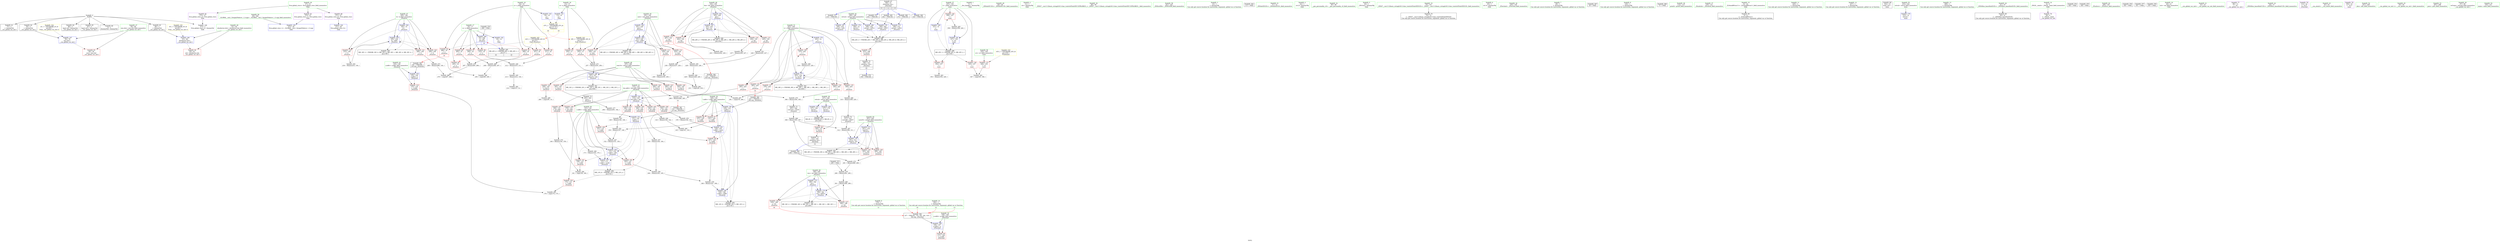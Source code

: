 digraph "SVFG" {
	label="SVFG";

	Node0x55c48a4097f0 [shape=record,color=grey,label="{NodeID: 0\nNullPtr}"];
	Node0x55c48a4097f0 -> Node0x55c48a42bc90[style=solid];
	Node0x55c48a4097f0 -> Node0x55c48a42bd90[style=solid];
	Node0x55c48a4097f0 -> Node0x55c48a42be60[style=solid];
	Node0x55c48a4097f0 -> Node0x55c48a42bf30[style=solid];
	Node0x55c48a4097f0 -> Node0x55c48a42c000[style=solid];
	Node0x55c48a4097f0 -> Node0x55c48a42c0d0[style=solid];
	Node0x55c48a4097f0 -> Node0x55c48a4314d0[style=solid];
	Node0x55c48a42efd0 [shape=record,color=grey,label="{NodeID: 277\n294 = Binary(293, 182, )\n}"];
	Node0x55c48a42adf0 [shape=record,color=red,label="{NodeID: 111\n323\<--189\n\<--retval\n_Z5solvev\n}"];
	Node0x55c48a42adf0 -> Node0x55c48a42c980[style=solid];
	Node0x55c48a428fd0 [shape=record,color=green,label="{NodeID: 28\n61\<--62\nehselector.slot\<--ehselector.slot_field_insensitive\n__cxx_global_var_init.1\n}"];
	Node0x55c48a428fd0 -> Node0x55c48a42d980[style=solid];
	Node0x55c48a428fd0 -> Node0x55c48a4316a0[style=solid];
	Node0x55c48a430e30 [shape=record,color=red,label="{NodeID: 139\n352\<--337\n\<--i\nmain\n}"];
	Node0x55c48a430e30 -> Node0x55c48a439390[style=solid];
	Node0x55c48a42b8f0 [shape=record,color=green,label="{NodeID: 56\n335\<--336\nn1\<--n1_field_insensitive\nmain\n}"];
	Node0x55c48a42b8f0 -> Node0x55c48a430c90[style=solid];
	Node0x55c48a438010 [shape=record,color=grey,label="{NodeID: 250\n228 = Binary(224, 226, )\n}"];
	Node0x55c48a438010 -> Node0x55c48a437d10[style=solid];
	Node0x55c48a432610 [shape=record,color=blue,label="{NodeID: 167\n193\<--243\nlen\<--inc\n_Z5solvev\n}"];
	Node0x55c48a432610 -> Node0x55c48a42b130[style=dashed];
	Node0x55c48a432610 -> Node0x55c48a42fb80[style=dashed];
	Node0x55c48a432610 -> Node0x55c48a42fc50[style=dashed];
	Node0x55c48a432610 -> Node0x55c48a42fd20[style=dashed];
	Node0x55c48a432610 -> Node0x55c48a432610[style=dashed];
	Node0x55c48a432610 -> Node0x55c48a448ec0[style=dashed];
	Node0x55c48a42d160 [shape=record,color=red,label="{NodeID: 84\n255\<--13\n\<--n\n_Z5solvev\n}"];
	Node0x55c48a42d160 -> Node0x55c48a439f90[style=solid];
	Node0x55c48a409900 [shape=record,color=green,label="{NodeID: 1\n7\<--1\n__dso_handle\<--dummyObj\nGlob }"];
	Node0x55c48a42f150 [shape=record,color=grey,label="{NodeID: 278\n299 = Binary(291, 295, )\n}"];
	Node0x55c48a42f150 -> Node0x55c48a438f10[style=solid];
	Node0x55c48a42aec0 [shape=record,color=red,label="{NodeID: 112\n224\<--191\n\<--now\n_Z5solvev\n}"];
	Node0x55c48a42aec0 -> Node0x55c48a438010[style=solid];
	Node0x55c48a4290a0 [shape=record,color=green,label="{NodeID: 29\n64\<--65\n_ZNSaIcEC1Ev\<--_ZNSaIcEC1Ev_field_insensitive\n}"];
	Node0x55c48a430f00 [shape=record,color=red,label="{NodeID: 140\n358\<--337\n\<--i\nmain\n}"];
	Node0x55c48a430f00 -> Node0x55c48a439690[style=solid];
	Node0x55c48a42b9c0 [shape=record,color=green,label="{NodeID: 57\n337\<--338\ni\<--i_field_insensitive\nmain\n}"];
	Node0x55c48a42b9c0 -> Node0x55c48a430d60[style=solid];
	Node0x55c48a42b9c0 -> Node0x55c48a430e30[style=solid];
	Node0x55c48a42b9c0 -> Node0x55c48a430f00[style=solid];
	Node0x55c48a42b9c0 -> Node0x55c48a4330a0[style=solid];
	Node0x55c48a42b9c0 -> Node0x55c48a433170[style=solid];
	Node0x55c48a44f1d0 [shape=record,color=yellow,style=double,label="{NodeID: 334\n2V_1 = ENCHI(MR_2V_0)\npts\{60 \}\nFun[__cxx_global_var_init.1]}"];
	Node0x55c48a44f1d0 -> Node0x55c48a4315d0[style=dashed];
	Node0x55c48a438190 [shape=record,color=grey,label="{NodeID: 251\n226 = Binary(225, 227, )\n}"];
	Node0x55c48a438190 -> Node0x55c48a438010[style=solid];
	Node0x55c48a4326e0 [shape=record,color=blue,label="{NodeID: 168\n189\<--252\nretval\<--call12\n_Z5solvev\n}"];
	Node0x55c48a4326e0 -> Node0x55c48a4489c0[style=dashed];
	Node0x55c48a42d230 [shape=record,color=red,label="{NodeID: 85\n205\<--16\n\<--x\n_Z5solvev\n}"];
	Node0x55c48a4273a0 [shape=record,color=green,label="{NodeID: 2\n11\<--1\n.str\<--dummyObj\nGlob }"];
	Node0x55c48a42f2d0 [shape=record,color=grey,label="{NodeID: 279\n168 = Binary(167, 166, )\n}"];
	Node0x55c48a42f2d0 -> Node0x55c48a431d20[style=solid];
	Node0x55c48a42af90 [shape=record,color=red,label="{NodeID: 113\n239\<--191\n\<--now\n_Z5solvev\n}"];
	Node0x55c48a42af90 -> Node0x55c48a438d90[style=solid];
	Node0x55c48a4291a0 [shape=record,color=green,label="{NodeID: 30\n68\<--69\n_ZNSt7__cxx1112basic_stringIcSt11char_traitsIcESaIcEEC1EPKcRKS3_\<--_ZNSt7__cxx1112basic_stringIcSt11char_traitsIcESaIcEEC1EPKcRKS3__field_insensitive\n}"];
	Node0x55c48a430fd0 [shape=record,color=blue,label="{NodeID: 141\n13\<--14\nn\<--\nGlob }"];
	Node0x55c48a430fd0 -> Node0x55c48a44e610[style=dashed];
	Node0x55c48a42ba90 [shape=record,color=green,label="{NodeID: 58\n341\<--342\n_ZNSirsERi\<--_ZNSirsERi_field_insensitive\n}"];
	Node0x55c48a44f2e0 [shape=record,color=yellow,style=double,label="{NodeID: 335\n4V_1 = ENCHI(MR_4V_0)\npts\{62 \}\nFun[__cxx_global_var_init.1]}"];
	Node0x55c48a44f2e0 -> Node0x55c48a4316a0[style=dashed];
	Node0x55c48a438310 [shape=record,color=grey,label="{NodeID: 252\n150 = Binary(147, 149, )\n}"];
	Node0x55c48a438310 -> Node0x55c48a437b90[style=solid];
	Node0x55c48a4327b0 [shape=record,color=blue,label="{NodeID: 169\n197\<--257\nrem14\<--sub\n_Z5solvev\n}"];
	Node0x55c48a4327b0 -> Node0x55c48a430060[style=dashed];
	Node0x55c48a4327b0 -> Node0x55c48a430130[style=dashed];
	Node0x55c48a4327b0 -> Node0x55c48a430200[style=dashed];
	Node0x55c48a4327b0 -> Node0x55c48a4302d0[style=dashed];
	Node0x55c48a4327b0 -> Node0x55c48a4303a0[style=dashed];
	Node0x55c48a4327b0 -> Node0x55c48a4498c0[style=dashed];
	Node0x55c48a42d300 [shape=record,color=red,label="{NodeID: 86\n210\<--16\n\<--x\n_Z5solvev\n}"];
	Node0x55c48a42d300 -> Node0x55c48a437a10[style=solid];
	Node0x55c48a427430 [shape=record,color=green,label="{NodeID: 3\n14\<--1\n\<--dummyObj\nCan only get source location for instruction, argument, global var or function.}"];
	Node0x55c48a45df00 [shape=record,color=black,label="{NodeID: 363\n113 = PHI()\n}"];
	Node0x55c48a42f450 [shape=record,color=grey,label="{NodeID: 280\n171 = Binary(144, 170, )\n}"];
	Node0x55c48a42f450 -> Node0x55c48a431df0[style=solid];
	Node0x55c48a42b060 [shape=record,color=red,label="{NodeID: 114\n256\<--191\n\<--now\n_Z5solvev\n}"];
	Node0x55c48a42b060 -> Node0x55c48a439f90[style=solid];
	Node0x55c48a4292a0 [shape=record,color=green,label="{NodeID: 31\n71\<--72\n_ZNSaIcED1Ev\<--_ZNSaIcED1Ev_field_insensitive\n}"];
	Node0x55c48a44bfc0 [shape=record,color=black,label="{NodeID: 308\nMR_8V_3 = PHI(MR_8V_4, MR_8V_2, )\npts\{128 \}\n}"];
	Node0x55c48a44bfc0 -> Node0x55c48a42a1c0[style=dashed];
	Node0x55c48a4310d0 [shape=record,color=blue,label="{NodeID: 142\n16\<--14\nx\<--\nGlob }"];
	Node0x55c48a4310d0 -> Node0x55c48a447ac0[style=dashed];
	Node0x55c48a42bb90 [shape=record,color=green,label="{NodeID: 59\n29\<--366\n_GLOBAL__sub_I_SergeyFedorov_1_0.cpp\<--_GLOBAL__sub_I_SergeyFedorov_1_0.cpp_field_insensitive\n}"];
	Node0x55c48a42bb90 -> Node0x55c48a4313d0[style=solid];
	Node0x55c48a438490 [shape=record,color=grey,label="{NodeID: 253\n149 = Binary(144, 148, )\n}"];
	Node0x55c48a438490 -> Node0x55c48a438310[style=solid];
	Node0x55c48a432880 [shape=record,color=blue,label="{NodeID: 170\n189\<--262\nretval\<--call17\n_Z5solvev\n}"];
	Node0x55c48a432880 -> Node0x55c48a4489c0[style=dashed];
	Node0x55c48a42d3d0 [shape=record,color=red,label="{NodeID: 87\n246\<--16\n\<--x\n_Z5solvev\n}"];
	Node0x55c48a42d3d0 -> Node0x55c48a439c90[style=solid];
	Node0x55c48a427cd0 [shape=record,color=green,label="{NodeID: 4\n22\<--1\n.str.2\<--dummyObj\nGlob }"];
	Node0x55c48a45f490 [shape=record,color=black,label="{NodeID: 364\n289 = PHI(122, )\n}"];
	Node0x55c48a45f490 -> Node0x55c48a43a110[style=solid];
	Node0x55c48a42f5d0 [shape=record,color=grey,label="{NodeID: 281\n176 = cmp(174, 175, )\n}"];
	Node0x55c48a42b130 [shape=record,color=red,label="{NodeID: 115\n225\<--193\n\<--len\n_Z5solvev\n}"];
	Node0x55c48a42b130 -> Node0x55c48a438190[style=solid];
	Node0x55c48a4293a0 [shape=record,color=green,label="{NodeID: 32\n95\<--96\n__gxx_personality_v0\<--__gxx_personality_v0_field_insensitive\n}"];
	Node0x55c48a4311d0 [shape=record,color=blue,label="{NodeID: 143\n18\<--14\ny\<--\nGlob }"];
	Node0x55c48a4311d0 -> Node0x55c48a44e610[style=dashed];
	Node0x55c48a42bc90 [shape=record,color=black,label="{NodeID: 60\n2\<--3\ndummyVal\<--dummyVal\n}"];
	Node0x55c48a438610 [shape=record,color=grey,label="{NodeID: 254\n234 = Binary(233, 144, )\n}"];
	Node0x55c48a438610 -> Node0x55c48a432470[style=solid];
	Node0x55c48a432950 [shape=record,color=blue,label="{NodeID: 171\n189\<--272\nretval\<--call23\n_Z5solvev\n}"];
	Node0x55c48a432950 -> Node0x55c48a4489c0[style=dashed];
	Node0x55c48a42d4a0 [shape=record,color=red,label="{NodeID: 88\n265\<--16\n\<--x\n_Z5solvev\n}"];
	Node0x55c48a42d4a0 -> Node0x55c48a42ecd0[style=solid];
	Node0x55c48a427d60 [shape=record,color=green,label="{NodeID: 5\n24\<--1\n_ZSt3cin\<--dummyObj\nGlob }"];
	Node0x55c48a45f680 [shape=record,color=black,label="{NodeID: 365\n262 = PHI(106, )\n}"];
	Node0x55c48a45f680 -> Node0x55c48a432880[style=solid];
	Node0x55c48a42f750 [shape=record,color=grey,label="{NodeID: 282\n214 = cmp(213, 14, )\n}"];
	Node0x55c48a42fb80 [shape=record,color=red,label="{NodeID: 116\n236\<--193\n\<--len\n_Z5solvev\n}"];
	Node0x55c48a42fb80 -> Node0x55c48a439210[style=solid];
	Node0x55c48a4294a0 [shape=record,color=green,label="{NodeID: 33\n75\<--101\n_ZNSt7__cxx1112basic_stringIcSt11char_traitsIcESaIcEED1Ev\<--_ZNSt7__cxx1112basic_stringIcSt11char_traitsIcESaIcEED1Ev_field_insensitive\n}"];
	Node0x55c48a4294a0 -> Node0x55c48a42c540[style=solid];
	Node0x55c48a4312d0 [shape=record,color=blue,label="{NodeID: 144\n371\<--28\nllvm.global_ctors_0\<--\nGlob }"];
	Node0x55c48a42bd90 [shape=record,color=black,label="{NodeID: 61\n77\<--3\n\<--dummyVal\n__cxx_global_var_init.1\n}"];
	Node0x55c48a438790 [shape=record,color=grey,label="{NodeID: 255\n155 = Binary(144, 154, )\n}"];
	Node0x55c48a438790 -> Node0x55c48a431c50[style=solid];
	Node0x55c48a432a20 [shape=record,color=blue,label="{NodeID: 172\n199\<--182\nres\<--\n_Z5solvev\n}"];
	Node0x55c48a432a20 -> Node0x55c48a430470[style=dashed];
	Node0x55c48a432a20 -> Node0x55c48a430540[style=dashed];
	Node0x55c48a432a20 -> Node0x55c48a432c90[style=dashed];
	Node0x55c48a432a20 -> Node0x55c48a449dc0[style=dashed];
	Node0x55c48a42d570 [shape=record,color=red,label="{NodeID: 89\n211\<--18\n\<--y\n_Z5solvev\n}"];
	Node0x55c48a42d570 -> Node0x55c48a437a10[style=solid];
	Node0x55c48a427df0 [shape=record,color=green,label="{NodeID: 6\n25\<--1\n.str.3\<--dummyObj\nGlob }"];
	Node0x55c48a45f780 [shape=record,color=black,label="{NodeID: 366\n272 = PHI(106, )\n}"];
	Node0x55c48a45f780 -> Node0x55c48a432950[style=solid];
	Node0x55c48a42f8d0 [shape=record,color=grey,label="{NodeID: 283\n347 = cmp(345, 346, )\n}"];
	Node0x55c48a42fc50 [shape=record,color=red,label="{NodeID: 117\n242\<--193\n\<--len\n_Z5solvev\n}"];
	Node0x55c48a42fc50 -> Node0x55c48a439510[style=solid];
	Node0x55c48a4295a0 [shape=record,color=green,label="{NodeID: 34\n104\<--105\n_Z5writed\<--_Z5writed_field_insensitive\n}"];
	Node0x55c48a4313d0 [shape=record,color=blue,label="{NodeID: 145\n372\<--29\nllvm.global_ctors_1\<--_GLOBAL__sub_I_SergeyFedorov_1_0.cpp\nGlob }"];
	Node0x55c48a42be60 [shape=record,color=black,label="{NodeID: 62\n78\<--3\n\<--dummyVal\n__cxx_global_var_init.1\n}"];
	Node0x55c48a42be60 -> Node0x55c48a4315d0[style=solid];
	Node0x55c48a438910 [shape=record,color=grey,label="{NodeID: 256\n166 = Binary(163, 165, )\n}"];
	Node0x55c48a438910 -> Node0x55c48a42f2d0[style=solid];
	Node0x55c48a432af0 [shape=record,color=blue,label="{NodeID: 173\n201\<--179\nnow25\<--\n_Z5solvev\n}"];
	Node0x55c48a432af0 -> Node0x55c48a430610[style=dashed];
	Node0x55c48a432af0 -> Node0x55c48a4306e0[style=dashed];
	Node0x55c48a432af0 -> Node0x55c48a432d60[style=dashed];
	Node0x55c48a432af0 -> Node0x55c48a44a2c0[style=dashed];
	Node0x55c48a42d640 [shape=record,color=red,label="{NodeID: 90\n247\<--18\n\<--y\n_Z5solvev\n}"];
	Node0x55c48a42d640 -> Node0x55c48a439c90[style=solid];
	Node0x55c48a427e80 [shape=record,color=green,label="{NodeID: 7\n28\<--1\n\<--dummyObj\nCan only get source location for instruction, argument, global var or function.}"];
	Node0x55c48a45f8c0 [shape=record,color=black,label="{NodeID: 367\n39 = PHI()\n}"];
	Node0x55c48a42fa50 [shape=record,color=grey,label="{NodeID: 284\n231 = cmp(229, 230, )\n}"];
	Node0x55c48a42fd20 [shape=record,color=red,label="{NodeID: 118\n287\<--193\n\<--len\n_Z5solvev\n|{<s0>14}}"];
	Node0x55c48a42fd20:s0 -> Node0x55c48a460a40[style=solid,color=red];
	Node0x55c48a4296a0 [shape=record,color=green,label="{NodeID: 35\n108\<--109\np.addr\<--p.addr_field_insensitive\n_Z5writed\n}"];
	Node0x55c48a4296a0 -> Node0x55c48a42da50[style=solid];
	Node0x55c48a4296a0 -> Node0x55c48a431770[style=solid];
	Node0x55c48a4314d0 [shape=record,color=blue, style = dotted,label="{NodeID: 146\n373\<--3\nllvm.global_ctors_2\<--dummyVal\nGlob }"];
	Node0x55c48a42bf30 [shape=record,color=black,label="{NodeID: 63\n80\<--3\n\<--dummyVal\n__cxx_global_var_init.1\n}"];
	Node0x55c48a42bf30 -> Node0x55c48a4316a0[style=solid];
	Node0x55c48a438a90 [shape=record,color=grey,label="{NodeID: 257\n165 = Binary(144, 164, )\n}"];
	Node0x55c48a438a90 -> Node0x55c48a438910[style=solid];
	Node0x55c48a432bc0 [shape=record,color=blue,label="{NodeID: 174\n203\<--14\ni\<--\n_Z5solvev\n}"];
	Node0x55c48a432bc0 -> Node0x55c48a4307b0[style=dashed];
	Node0x55c48a432bc0 -> Node0x55c48a430880[style=dashed];
	Node0x55c48a432bc0 -> Node0x55c48a430950[style=dashed];
	Node0x55c48a432bc0 -> Node0x55c48a430a20[style=dashed];
	Node0x55c48a432bc0 -> Node0x55c48a430af0[style=dashed];
	Node0x55c48a432bc0 -> Node0x55c48a430bc0[style=dashed];
	Node0x55c48a432bc0 -> Node0x55c48a432e30[style=dashed];
	Node0x55c48a432bc0 -> Node0x55c48a44afd0[style=dashed];
	Node0x55c48a42d710 [shape=record,color=red,label="{NodeID: 91\n266\<--18\n\<--y\n_Z5solvev\n}"];
	Node0x55c48a42d710 -> Node0x55c48a42ecd0[style=solid];
	Node0x55c48a427f10 [shape=record,color=green,label="{NodeID: 8\n144\<--1\n\<--dummyObj\nCan only get source location for instruction, argument, global var or function.}"];
	Node0x55c48a45f990 [shape=record,color=black,label="{NodeID: 368\n73 = PHI()\n}"];
	Node0x55c48a43c4a0 [shape=record,color=grey,label="{NodeID: 285\n145 = cmp(141, 143, )\n}"];
	Node0x55c48a42fdf0 [shape=record,color=red,label="{NodeID: 119\n233\<--195\n\<--h\n_Z5solvev\n}"];
	Node0x55c48a42fdf0 -> Node0x55c48a438610[style=solid];
	Node0x55c48a429770 [shape=record,color=green,label="{NodeID: 36\n114\<--115\nprintf\<--printf_field_insensitive\n}"];
	Node0x55c48a4315d0 [shape=record,color=blue,label="{NodeID: 147\n59\<--78\nexn.slot\<--\n__cxx_global_var_init.1\n}"];
	Node0x55c48a4315d0 -> Node0x55c48a42d8b0[style=dashed];
	Node0x55c48a42c000 [shape=record,color=black,label="{NodeID: 64\n86\<--3\nlpad.val\<--dummyVal\n__cxx_global_var_init.1\n}"];
	Node0x55c48a438c10 [shape=record,color=grey,label="{NodeID: 258\n316 = Binary(315, 220, )\n}"];
	Node0x55c48a438c10 -> Node0x55c48a432e30[style=solid];
	Node0x55c48a432c90 [shape=record,color=blue,label="{NodeID: 175\n199\<--301\nres\<--add33\n_Z5solvev\n}"];
	Node0x55c48a432c90 -> Node0x55c48a430470[style=dashed];
	Node0x55c48a432c90 -> Node0x55c48a430540[style=dashed];
	Node0x55c48a432c90 -> Node0x55c48a432c90[style=dashed];
	Node0x55c48a432c90 -> Node0x55c48a449dc0[style=dashed];
	Node0x55c48a42d7e0 [shape=record,color=red,label="{NodeID: 92\n288\<--18\n\<--y\n_Z5solvev\n|{<s0>14}}"];
	Node0x55c48a42d7e0:s0 -> Node0x55c48a460b80[style=solid,color=red];
	Node0x55c48a427fa0 [shape=record,color=green,label="{NodeID: 9\n179\<--1\n\<--dummyObj\nCan only get source location for instruction, argument, global var or function.|{<s0>11}}"];
	Node0x55c48a427fa0:s0 -> Node0x55c48a433a90[style=solid,color=red];
	Node0x55c48a45fa60 [shape=record,color=black,label="{NodeID: 369\n320 = PHI(106, )\n}"];
	Node0x55c48a43c620 [shape=record,color=grey,label="{NodeID: 286\n250 = cmp(248, 249, )\n}"];
	Node0x55c48a42fec0 [shape=record,color=red,label="{NodeID: 120\n249\<--195\n\<--h\n_Z5solvev\n}"];
	Node0x55c48a42fec0 -> Node0x55c48a43c620[style=solid];
	Node0x55c48a429870 [shape=record,color=green,label="{NodeID: 37\n120\<--121\n_Z4calciiii\<--_Z4calciiii_field_insensitive\n}"];
	Node0x55c48a4316a0 [shape=record,color=blue,label="{NodeID: 148\n61\<--80\nehselector.slot\<--\n__cxx_global_var_init.1\n}"];
	Node0x55c48a4316a0 -> Node0x55c48a42d980[style=dashed];
	Node0x55c48a42c0d0 [shape=record,color=black,label="{NodeID: 65\n87\<--3\nlpad.val1\<--dummyVal\n__cxx_global_var_init.1\n}"];
	Node0x55c48a438d90 [shape=record,color=grey,label="{NodeID: 259\n240 = Binary(239, 238, )\n}"];
	Node0x55c48a438d90 -> Node0x55c48a432540[style=solid];
	Node0x55c48a432d60 [shape=record,color=blue,label="{NodeID: 176\n201\<--312\nnow25\<--div\n_Z5solvev\n}"];
	Node0x55c48a432d60 -> Node0x55c48a430610[style=dashed];
	Node0x55c48a432d60 -> Node0x55c48a4306e0[style=dashed];
	Node0x55c48a432d60 -> Node0x55c48a432d60[style=dashed];
	Node0x55c48a432d60 -> Node0x55c48a44a2c0[style=dashed];
	Node0x55c48a42d8b0 [shape=record,color=red,label="{NodeID: 93\n84\<--59\nexn\<--exn.slot\n__cxx_global_var_init.1\n}"];
	Node0x55c48a428030 [shape=record,color=green,label="{NodeID: 10\n182\<--1\n\<--dummyObj\nCan only get source location for instruction, argument, global var or function.|{<s0>10|<s1>12|<s2>13}}"];
	Node0x55c48a428030:s0 -> Node0x55c48a433a90[style=solid,color=red];
	Node0x55c48a428030:s1 -> Node0x55c48a433a90[style=solid,color=red];
	Node0x55c48a428030:s2 -> Node0x55c48a433a90[style=solid,color=red];
	Node0x55c48a45fb70 [shape=record,color=black,label="{NodeID: 370\n206 = PHI()\n}"];
	Node0x55c48a45fb70 -> Node0x55c48a432060[style=solid];
	Node0x55c48a43c7a0 [shape=record,color=grey,label="{NodeID: 287\n281 = cmp(279, 280, )\n}"];
	Node0x55c48a42ff90 [shape=record,color=red,label="{NodeID: 121\n268\<--195\n\<--h\n_Z5solvev\n}"];
	Node0x55c48a42ff90 -> Node0x55c48a43a290[style=solid];
	Node0x55c48a429970 [shape=record,color=green,label="{NodeID: 38\n127\<--128\nretval\<--retval_field_insensitive\n_Z4calciiii\n}"];
	Node0x55c48a429970 -> Node0x55c48a42a1c0[style=solid];
	Node0x55c48a429970 -> Node0x55c48a431ec0[style=solid];
	Node0x55c48a429970 -> Node0x55c48a431f90[style=solid];
	Node0x55c48a431770 [shape=record,color=blue,label="{NodeID: 149\n108\<--107\np.addr\<--p\n_Z5writed\n}"];
	Node0x55c48a431770 -> Node0x55c48a42da50[style=dashed];
	Node0x55c48a42c1a0 [shape=record,color=black,label="{NodeID: 66\n9\<--8\n\<--_ZL4taskB5cxx11\nCan only get source location for instruction, argument, global var or function.}"];
	Node0x55c48a438f10 [shape=record,color=grey,label="{NodeID: 260\n301 = Binary(300, 299, )\n}"];
	Node0x55c48a438f10 -> Node0x55c48a432c90[style=solid];
	Node0x55c48a432e30 [shape=record,color=blue,label="{NodeID: 177\n203\<--316\ni\<--inc39\n_Z5solvev\n}"];
	Node0x55c48a432e30 -> Node0x55c48a4307b0[style=dashed];
	Node0x55c48a432e30 -> Node0x55c48a430880[style=dashed];
	Node0x55c48a432e30 -> Node0x55c48a430950[style=dashed];
	Node0x55c48a432e30 -> Node0x55c48a430a20[style=dashed];
	Node0x55c48a432e30 -> Node0x55c48a430af0[style=dashed];
	Node0x55c48a432e30 -> Node0x55c48a430bc0[style=dashed];
	Node0x55c48a432e30 -> Node0x55c48a432e30[style=dashed];
	Node0x55c48a432e30 -> Node0x55c48a44afd0[style=dashed];
	Node0x55c48a42d980 [shape=record,color=red,label="{NodeID: 94\n85\<--61\nsel\<--ehselector.slot\n__cxx_global_var_init.1\n}"];
	Node0x55c48a4280c0 [shape=record,color=green,label="{NodeID: 11\n220\<--1\n\<--dummyObj\nCan only get source location for instruction, argument, global var or function.}"];
	Node0x55c48a45fc70 [shape=record,color=black,label="{NodeID: 371\n216 = PHI(106, )\n}"];
	Node0x55c48a45fc70 -> Node0x55c48a432130[style=solid];
	Node0x55c48a43c920 [shape=record,color=grey,label="{NodeID: 288\n270 = cmp(267, 269, )\n}"];
	Node0x55c48a430060 [shape=record,color=red,label="{NodeID: 122\n259\<--197\n\<--rem14\n_Z5solvev\n}"];
	Node0x55c48a430060 -> Node0x55c48a43caa0[style=solid];
	Node0x55c48a429a40 [shape=record,color=green,label="{NodeID: 39\n129\<--130\nl.addr\<--l.addr_field_insensitive\n_Z4calciiii\n}"];
	Node0x55c48a429a40 -> Node0x55c48a42a290[style=solid];
	Node0x55c48a429a40 -> Node0x55c48a42a360[style=solid];
	Node0x55c48a429a40 -> Node0x55c48a42a430[style=solid];
	Node0x55c48a429a40 -> Node0x55c48a431840[style=solid];
	Node0x55c48a429a40 -> Node0x55c48a431c50[style=solid];
	Node0x55c48a429a40 -> Node0x55c48a431d20[style=solid];
	Node0x55c48a431840 [shape=record,color=blue,label="{NodeID: 150\n129\<--123\nl.addr\<--l\n_Z4calciiii\n}"];
	Node0x55c48a431840 -> Node0x55c48a42a290[style=dashed];
	Node0x55c48a431840 -> Node0x55c48a42a360[style=dashed];
	Node0x55c48a431840 -> Node0x55c48a42a430[style=dashed];
	Node0x55c48a431840 -> Node0x55c48a431c50[style=dashed];
	Node0x55c48a431840 -> Node0x55c48a431d20[style=dashed];
	Node0x55c48a431840 -> Node0x55c48a4470c0[style=dashed];
	Node0x55c48a42c2a0 [shape=record,color=black,label="{NodeID: 67\n106\<--14\n_Z5writed_ret\<--\n_Z5writed\n|{<s0>10|<s1>11|<s2>12|<s3>13|<s4>16}}"];
	Node0x55c48a42c2a0:s0 -> Node0x55c48a45fc70[style=solid,color=blue];
	Node0x55c48a42c2a0:s1 -> Node0x55c48a45ff40[style=solid,color=blue];
	Node0x55c48a42c2a0:s2 -> Node0x55c48a45f680[style=solid,color=blue];
	Node0x55c48a42c2a0:s3 -> Node0x55c48a45f780[style=solid,color=blue];
	Node0x55c48a42c2a0:s4 -> Node0x55c48a45fa60[style=solid,color=blue];
	Node0x55c48a439090 [shape=record,color=grey,label="{NodeID: 261\n238 = Binary(237, 220, )\n}"];
	Node0x55c48a439090 -> Node0x55c48a438d90[style=solid];
	Node0x55c48a432f00 [shape=record,color=blue,label="{NodeID: 178\n189\<--14\nretval\<--\n_Z5solvev\n}"];
	Node0x55c48a432f00 -> Node0x55c48a4489c0[style=dashed];
	Node0x55c48a42da50 [shape=record,color=red,label="{NodeID: 95\n111\<--108\n\<--p.addr\n_Z5writed\n}"];
	Node0x55c48a428150 [shape=record,color=green,label="{NodeID: 12\n227\<--1\n\<--dummyObj\nCan only get source location for instruction, argument, global var or function.}"];
	Node0x55c48a45ff40 [shape=record,color=black,label="{NodeID: 372\n252 = PHI(106, )\n}"];
	Node0x55c48a45ff40 -> Node0x55c48a4326e0[style=solid];
	Node0x55c48a43caa0 [shape=record,color=grey,label="{NodeID: 289\n260 = cmp(259, 14, )\n}"];
	Node0x55c48a430130 [shape=record,color=red,label="{NodeID: 123\n280\<--197\n\<--rem14\n_Z5solvev\n}"];
	Node0x55c48a430130 -> Node0x55c48a43c7a0[style=solid];
	Node0x55c48a429b10 [shape=record,color=green,label="{NodeID: 40\n131\<--132\nr.addr\<--r.addr_field_insensitive\n_Z4calciiii\n}"];
	Node0x55c48a429b10 -> Node0x55c48a42a500[style=solid];
	Node0x55c48a429b10 -> Node0x55c48a42a5d0[style=solid];
	Node0x55c48a429b10 -> Node0x55c48a42a6a0[style=solid];
	Node0x55c48a429b10 -> Node0x55c48a42a770[style=solid];
	Node0x55c48a429b10 -> Node0x55c48a431910[style=solid];
	Node0x55c48a429b10 -> Node0x55c48a431b80[style=solid];
	Node0x55c48a429b10 -> Node0x55c48a431df0[style=solid];
	Node0x55c48a431910 [shape=record,color=blue,label="{NodeID: 151\n131\<--124\nr.addr\<--r\n_Z4calciiii\n}"];
	Node0x55c48a431910 -> Node0x55c48a42a500[style=dashed];
	Node0x55c48a431910 -> Node0x55c48a42a5d0[style=dashed];
	Node0x55c48a431910 -> Node0x55c48a42a6a0[style=dashed];
	Node0x55c48a431910 -> Node0x55c48a431b80[style=dashed];
	Node0x55c48a431910 -> Node0x55c48a431df0[style=dashed];
	Node0x55c48a431910 -> Node0x55c48a4475c0[style=dashed];
	Node0x55c48a42c370 [shape=record,color=black,label="{NodeID: 68\n332\<--14\nmain_ret\<--\nmain\n}"];
	Node0x55c48a439210 [shape=record,color=grey,label="{NodeID: 262\n237 = Binary(236, 227, )\n}"];
	Node0x55c48a439210 -> Node0x55c48a439090[style=solid];
	Node0x55c48a432fd0 [shape=record,color=blue,label="{NodeID: 179\n333\<--14\nretval\<--\nmain\n}"];
	Node0x55c48a42a1c0 [shape=record,color=red,label="{NodeID: 96\n184\<--127\n\<--retval\n_Z4calciiii\n}"];
	Node0x55c48a42a1c0 -> Node0x55c48a42c640[style=solid];
	Node0x55c48a4281e0 [shape=record,color=green,label="{NodeID: 13\n296\<--1\n\<--dummyObj\nCan only get source location for instruction, argument, global var or function.}"];
	Node0x55c48a460080 [shape=record,color=black,label="{NodeID: 373\n295 = PHI()\n}"];
	Node0x55c48a460080 -> Node0x55c48a42f150[style=solid];
	Node0x55c48a43cc20 [shape=record,color=grey,label="{NodeID: 290\n161 = cmp(158, 160, )\n}"];
	Node0x55c48a430200 [shape=record,color=red,label="{NodeID: 124\n284\<--197\n\<--rem14\n_Z5solvev\n}"];
	Node0x55c48a430200 -> Node0x55c48a42ee50[style=solid];
	Node0x55c48a429be0 [shape=record,color=green,label="{NodeID: 41\n133\<--134\nlen.addr\<--len.addr_field_insensitive\n_Z4calciiii\n}"];
	Node0x55c48a429be0 -> Node0x55c48a42a840[style=solid];
	Node0x55c48a429be0 -> Node0x55c48a42a910[style=solid];
	Node0x55c48a429be0 -> Node0x55c48a42a9e0[style=solid];
	Node0x55c48a429be0 -> Node0x55c48a42aab0[style=solid];
	Node0x55c48a429be0 -> Node0x55c48a42ab80[style=solid];
	Node0x55c48a429be0 -> Node0x55c48a42ac50[style=solid];
	Node0x55c48a429be0 -> Node0x55c48a4319e0[style=solid];
	Node0x55c48a4319e0 [shape=record,color=blue,label="{NodeID: 152\n133\<--125\nlen.addr\<--len\n_Z4calciiii\n}"];
	Node0x55c48a4319e0 -> Node0x55c48a42a840[style=dashed];
	Node0x55c48a4319e0 -> Node0x55c48a42a910[style=dashed];
	Node0x55c48a4319e0 -> Node0x55c48a42a9e0[style=dashed];
	Node0x55c48a4319e0 -> Node0x55c48a42aab0[style=dashed];
	Node0x55c48a4319e0 -> Node0x55c48a42ab80[style=dashed];
	Node0x55c48a4319e0 -> Node0x55c48a42ac50[style=dashed];
	Node0x55c48a42c440 [shape=record,color=black,label="{NodeID: 69\n40\<--41\n\<--_ZNSt8ios_base4InitD1Ev\nCan only get source location for instruction, argument, global var or function.}"];
	Node0x55c48a439390 [shape=record,color=grey,label="{NodeID: 263\n353 = Binary(352, 220, )\n}"];
	Node0x55c48a4330a0 [shape=record,color=blue,label="{NodeID: 180\n337\<--14\ni\<--\nmain\n}"];
	Node0x55c48a4330a0 -> Node0x55c48a447fc0[style=dashed];
	Node0x55c48a42a290 [shape=record,color=red,label="{NodeID: 97\n141\<--129\n\<--l.addr\n_Z4calciiii\n}"];
	Node0x55c48a42a290 -> Node0x55c48a43c4a0[style=solid];
	Node0x55c48a428270 [shape=record,color=green,label="{NodeID: 14\n4\<--6\n_ZStL8__ioinit\<--_ZStL8__ioinit_field_insensitive\nGlob }"];
	Node0x55c48a428270 -> Node0x55c48a42ca50[style=solid];
	Node0x55c48a460150 [shape=record,color=black,label="{NodeID: 374\n340 = PHI()\n}"];
	Node0x55c48a4302d0 [shape=record,color=red,label="{NodeID: 125\n292\<--197\n\<--rem14\n_Z5solvev\n}"];
	Node0x55c48a4302d0 -> Node0x55c48a42c710[style=solid];
	Node0x55c48a429cb0 [shape=record,color=green,label="{NodeID: 42\n135\<--136\ny.addr\<--y.addr_field_insensitive\n_Z4calciiii\n}"];
	Node0x55c48a429cb0 -> Node0x55c48a42ad20[style=solid];
	Node0x55c48a429cb0 -> Node0x55c48a431ab0[style=solid];
	Node0x55c48a44e450 [shape=record,color=yellow,style=double,label="{NodeID: 319\n43V_1 = ENCHI(MR_43V_0)\npts\{336 \}\nFun[main]}"];
	Node0x55c48a44e450 -> Node0x55c48a430c90[style=dashed];
	Node0x55c48a431ab0 [shape=record,color=blue,label="{NodeID: 153\n135\<--126\ny.addr\<--y\n_Z4calciiii\n}"];
	Node0x55c48a431ab0 -> Node0x55c48a42ad20[style=dashed];
	Node0x55c48a42c540 [shape=record,color=black,label="{NodeID: 70\n74\<--75\n\<--_ZNSt7__cxx1112basic_stringIcSt11char_traitsIcESaIcEED1Ev\nCan only get source location for instruction, argument, global var or function.}"];
	Node0x55c48a439510 [shape=record,color=grey,label="{NodeID: 264\n243 = Binary(242, 220, )\n}"];
	Node0x55c48a439510 -> Node0x55c48a432610[style=solid];
	Node0x55c48a433170 [shape=record,color=blue,label="{NodeID: 181\n337\<--359\ni\<--inc\nmain\n}"];
	Node0x55c48a433170 -> Node0x55c48a447fc0[style=dashed];
	Node0x55c48a42a360 [shape=record,color=red,label="{NodeID: 98\n147\<--129\n\<--l.addr\n_Z4calciiii\n}"];
	Node0x55c48a42a360 -> Node0x55c48a438310[style=solid];
	Node0x55c48a428330 [shape=record,color=green,label="{NodeID: 15\n8\<--10\n_ZL4taskB5cxx11\<--_ZL4taskB5cxx11_field_insensitive\nGlob }"];
	Node0x55c48a428330 -> Node0x55c48a42c1a0[style=solid];
	Node0x55c48a460220 [shape=record,color=black,label="{NodeID: 375\n349 = PHI()\n}"];
	Node0x55c48a4303a0 [shape=record,color=red,label="{NodeID: 126\n304\<--197\n\<--rem14\n_Z5solvev\n}"];
	Node0x55c48a4303a0 -> Node0x55c48a439e10[style=solid];
	Node0x55c48a429d80 [shape=record,color=green,label="{NodeID: 43\n186\<--187\n_Z5solvev\<--_Z5solvev_field_insensitive\n}"];
	Node0x55c48a431b80 [shape=record,color=blue,label="{NodeID: 154\n131\<--152\nr.addr\<--add\n_Z4calciiii\n}"];
	Node0x55c48a431b80 -> Node0x55c48a42a5d0[style=dashed];
	Node0x55c48a431b80 -> Node0x55c48a42a6a0[style=dashed];
	Node0x55c48a431b80 -> Node0x55c48a431df0[style=dashed];
	Node0x55c48a431b80 -> Node0x55c48a4475c0[style=dashed];
	Node0x55c48a42c640 [shape=record,color=black,label="{NodeID: 71\n122\<--184\n_Z4calciiii_ret\<--\n_Z4calciiii\n|{<s0>14}}"];
	Node0x55c48a42c640:s0 -> Node0x55c48a45f490[style=solid,color=blue];
	Node0x55c48a439690 [shape=record,color=grey,label="{NodeID: 265\n359 = Binary(358, 220, )\n}"];
	Node0x55c48a439690 -> Node0x55c48a433170[style=solid];
	Node0x55c48a42a430 [shape=record,color=red,label="{NodeID: 99\n167\<--129\n\<--l.addr\n_Z4calciiii\n}"];
	Node0x55c48a42a430 -> Node0x55c48a42f2d0[style=solid];
	Node0x55c48a428430 [shape=record,color=green,label="{NodeID: 16\n13\<--15\nn\<--n_field_insensitive\nGlob }"];
	Node0x55c48a428430 -> Node0x55c48a42d090[style=solid];
	Node0x55c48a428430 -> Node0x55c48a42d160[style=solid];
	Node0x55c48a428430 -> Node0x55c48a430fd0[style=solid];
	Node0x55c48a4602f0 [shape=record,color=black,label="{NodeID: 376\n350 = PHI()\n}"];
	Node0x55c48a4470c0 [shape=record,color=black,label="{NodeID: 293\nMR_10V_6 = PHI(MR_10V_5, MR_10V_4, )\npts\{130 \}\n}"];
	Node0x55c48a430470 [shape=record,color=red,label="{NodeID: 127\n300\<--199\n\<--res\n_Z5solvev\n}"];
	Node0x55c48a430470 -> Node0x55c48a438f10[style=solid];
	Node0x55c48a429e80 [shape=record,color=green,label="{NodeID: 44\n189\<--190\nretval\<--retval_field_insensitive\n_Z5solvev\n}"];
	Node0x55c48a429e80 -> Node0x55c48a42adf0[style=solid];
	Node0x55c48a429e80 -> Node0x55c48a432130[style=solid];
	Node0x55c48a429e80 -> Node0x55c48a4326e0[style=solid];
	Node0x55c48a429e80 -> Node0x55c48a432880[style=solid];
	Node0x55c48a429e80 -> Node0x55c48a432950[style=solid];
	Node0x55c48a429e80 -> Node0x55c48a432f00[style=solid];
	Node0x55c48a44e610 [shape=record,color=yellow,style=double,label="{NodeID: 321\n47V_1 = ENCHI(MR_47V_0)\npts\{15 19 \}\nFun[main]|{<s0>22|<s1>22}}"];
	Node0x55c48a44e610:s0 -> Node0x55c48a44e800[style=dashed,color=red];
	Node0x55c48a44e610:s1 -> Node0x55c48a44e9f0[style=dashed,color=red];
	Node0x55c48a431c50 [shape=record,color=blue,label="{NodeID: 155\n129\<--155\nl.addr\<--mul2\n_Z4calciiii\n}"];
	Node0x55c48a431c50 -> Node0x55c48a42a430[style=dashed];
	Node0x55c48a431c50 -> Node0x55c48a431d20[style=dashed];
	Node0x55c48a431c50 -> Node0x55c48a4470c0[style=dashed];
	Node0x55c48a42c710 [shape=record,color=black,label="{NodeID: 72\n293\<--292\nconv\<--\n_Z5solvev\n}"];
	Node0x55c48a42c710 -> Node0x55c48a42efd0[style=solid];
	Node0x55c48a439810 [shape=record,color=grey,label="{NodeID: 266\n310 = Binary(309, 220, )\n}"];
	Node0x55c48a439810 -> Node0x55c48a42c8b0[style=solid];
	Node0x55c48a42a500 [shape=record,color=red,label="{NodeID: 100\n151\<--131\n\<--r.addr\n_Z4calciiii\n}"];
	Node0x55c48a42a500 -> Node0x55c48a437b90[style=solid];
	Node0x55c48a428530 [shape=record,color=green,label="{NodeID: 17\n16\<--17\nx\<--x_field_insensitive\nGlob }"];
	Node0x55c48a428530 -> Node0x55c48a42d230[style=solid];
	Node0x55c48a428530 -> Node0x55c48a42d300[style=solid];
	Node0x55c48a428530 -> Node0x55c48a42d3d0[style=solid];
	Node0x55c48a428530 -> Node0x55c48a42d4a0[style=solid];
	Node0x55c48a428530 -> Node0x55c48a4310d0[style=solid];
	Node0x55c48a428530 -> Node0x55c48a432060[style=solid];
	Node0x55c48a4603f0 [shape=record,color=black,label="{NodeID: 377\n351 = PHI()\n}"];
	Node0x55c48a4475c0 [shape=record,color=black,label="{NodeID: 294\nMR_12V_6 = PHI(MR_12V_5, MR_12V_4, )\npts\{132 \}\n}"];
	Node0x55c48a4475c0 -> Node0x55c48a42a770[style=dashed];
	Node0x55c48a430540 [shape=record,color=red,label="{NodeID: 128\n319\<--199\n\<--res\n_Z5solvev\n|{<s0>16}}"];
	Node0x55c48a430540:s0 -> Node0x55c48a433a90[style=solid,color=red];
	Node0x55c48a429f50 [shape=record,color=green,label="{NodeID: 45\n191\<--192\nnow\<--now_field_insensitive\n_Z5solvev\n}"];
	Node0x55c48a429f50 -> Node0x55c48a42aec0[style=solid];
	Node0x55c48a429f50 -> Node0x55c48a42af90[style=solid];
	Node0x55c48a429f50 -> Node0x55c48a42b060[style=solid];
	Node0x55c48a429f50 -> Node0x55c48a432200[style=solid];
	Node0x55c48a429f50 -> Node0x55c48a432540[style=solid];
	Node0x55c48a431d20 [shape=record,color=blue,label="{NodeID: 156\n129\<--168\nl.addr\<--add8\n_Z4calciiii\n}"];
	Node0x55c48a431d20 -> Node0x55c48a4470c0[style=dashed];
	Node0x55c48a42c7e0 [shape=record,color=black,label="{NodeID: 73\n307\<--306\nconv35\<--sub34\n_Z5solvev\n}"];
	Node0x55c48a42c7e0 -> Node0x55c48a439b10[style=solid];
	Node0x55c48a439990 [shape=record,color=grey,label="{NodeID: 267\n312 = Binary(308, 311, )\n}"];
	Node0x55c48a439990 -> Node0x55c48a432d60[style=solid];
	Node0x55c48a42a5d0 [shape=record,color=red,label="{NodeID: 101\n158\<--131\n\<--r.addr\n_Z4calciiii\n}"];
	Node0x55c48a42a5d0 -> Node0x55c48a43cc20[style=solid];
	Node0x55c48a428630 [shape=record,color=green,label="{NodeID: 18\n18\<--19\ny\<--y_field_insensitive\nGlob }"];
	Node0x55c48a428630 -> Node0x55c48a42d570[style=solid];
	Node0x55c48a428630 -> Node0x55c48a42d640[style=solid];
	Node0x55c48a428630 -> Node0x55c48a42d710[style=solid];
	Node0x55c48a428630 -> Node0x55c48a42d7e0[style=solid];
	Node0x55c48a428630 -> Node0x55c48a4311d0[style=solid];
	Node0x55c48a4604c0 [shape=record,color=black,label="{NodeID: 378\n355 = PHI()\n}"];
	Node0x55c48a447ac0 [shape=record,color=black,label="{NodeID: 295\nMR_20V_2 = PHI(MR_20V_3, MR_20V_1, )\npts\{17 \}\n|{<s0>22|<s1>22}}"];
	Node0x55c48a447ac0:s0 -> Node0x55c48a42d230[style=dashed,color=red];
	Node0x55c48a447ac0:s1 -> Node0x55c48a432060[style=dashed,color=red];
	Node0x55c48a430610 [shape=record,color=red,label="{NodeID: 129\n290\<--201\n\<--now25\n_Z5solvev\n}"];
	Node0x55c48a430610 -> Node0x55c48a43a110[style=solid];
	Node0x55c48a42a020 [shape=record,color=green,label="{NodeID: 46\n193\<--194\nlen\<--len_field_insensitive\n_Z5solvev\n}"];
	Node0x55c48a42a020 -> Node0x55c48a42b130[style=solid];
	Node0x55c48a42a020 -> Node0x55c48a42fb80[style=solid];
	Node0x55c48a42a020 -> Node0x55c48a42fc50[style=solid];
	Node0x55c48a42a020 -> Node0x55c48a42fd20[style=solid];
	Node0x55c48a42a020 -> Node0x55c48a4322d0[style=solid];
	Node0x55c48a42a020 -> Node0x55c48a432610[style=solid];
	Node0x55c48a44e800 [shape=record,color=yellow,style=double,label="{NodeID: 323\n18V_1 = ENCHI(MR_18V_0)\npts\{15 \}\nFun[_Z5solvev]}"];
	Node0x55c48a44e800 -> Node0x55c48a42d090[style=dashed];
	Node0x55c48a44e800 -> Node0x55c48a42d160[style=dashed];
	Node0x55c48a431df0 [shape=record,color=blue,label="{NodeID: 157\n131\<--171\nr.addr\<--mul9\n_Z4calciiii\n}"];
	Node0x55c48a431df0 -> Node0x55c48a4475c0[style=dashed];
	Node0x55c48a42c8b0 [shape=record,color=black,label="{NodeID: 74\n311\<--310\nconv38\<--add37\n_Z5solvev\n}"];
	Node0x55c48a42c8b0 -> Node0x55c48a439990[style=solid];
	Node0x55c48a439b10 [shape=record,color=grey,label="{NodeID: 268\n308 = Binary(303, 307, )\n}"];
	Node0x55c48a439b10 -> Node0x55c48a439990[style=solid];
	Node0x55c48a42a6a0 [shape=record,color=red,label="{NodeID: 102\n163\<--131\n\<--r.addr\n_Z4calciiii\n}"];
	Node0x55c48a42a6a0 -> Node0x55c48a438910[style=solid];
	Node0x55c48a428730 [shape=record,color=green,label="{NodeID: 19\n20\<--21\ncnt\<--cnt_field_insensitive\nGlob }"];
	Node0x55c48a460590 [shape=record,color=black,label="{NodeID: 379\n356 = PHI(188, )\n}"];
	Node0x55c48a447fc0 [shape=record,color=black,label="{NodeID: 296\nMR_45V_3 = PHI(MR_45V_4, MR_45V_2, )\npts\{338 \}\n}"];
	Node0x55c48a447fc0 -> Node0x55c48a430d60[style=dashed];
	Node0x55c48a447fc0 -> Node0x55c48a430e30[style=dashed];
	Node0x55c48a447fc0 -> Node0x55c48a430f00[style=dashed];
	Node0x55c48a447fc0 -> Node0x55c48a433170[style=dashed];
	Node0x55c48a4306e0 [shape=record,color=red,label="{NodeID: 130\n303\<--201\n\<--now25\n_Z5solvev\n}"];
	Node0x55c48a4306e0 -> Node0x55c48a439b10[style=solid];
	Node0x55c48a42a0f0 [shape=record,color=green,label="{NodeID: 47\n195\<--196\nh\<--h_field_insensitive\n_Z5solvev\n}"];
	Node0x55c48a42a0f0 -> Node0x55c48a42fdf0[style=solid];
	Node0x55c48a42a0f0 -> Node0x55c48a42fec0[style=solid];
	Node0x55c48a42a0f0 -> Node0x55c48a42ff90[style=solid];
	Node0x55c48a42a0f0 -> Node0x55c48a4323a0[style=solid];
	Node0x55c48a42a0f0 -> Node0x55c48a432470[style=solid];
	Node0x55c48a431ec0 [shape=record,color=blue,label="{NodeID: 158\n127\<--179\nretval\<--\n_Z4calciiii\n}"];
	Node0x55c48a431ec0 -> Node0x55c48a44bfc0[style=dashed];
	Node0x55c48a42c980 [shape=record,color=black,label="{NodeID: 75\n188\<--323\n_Z5solvev_ret\<--\n_Z5solvev\n|{<s0>22}}"];
	Node0x55c48a42c980:s0 -> Node0x55c48a460590[style=solid,color=blue];
	Node0x55c48a439c90 [shape=record,color=grey,label="{NodeID: 269\n248 = Binary(246, 247, )\n}"];
	Node0x55c48a439c90 -> Node0x55c48a43c620[style=solid];
	Node0x55c48a42a770 [shape=record,color=red,label="{NodeID: 103\n174\<--131\n\<--r.addr\n_Z4calciiii\n}"];
	Node0x55c48a42a770 -> Node0x55c48a42f5d0[style=solid];
	Node0x55c48a428830 [shape=record,color=green,label="{NodeID: 20\n27\<--31\nllvm.global_ctors\<--llvm.global_ctors_field_insensitive\nGlob }"];
	Node0x55c48a428830 -> Node0x55c48a42cd90[style=solid];
	Node0x55c48a428830 -> Node0x55c48a42ce90[style=solid];
	Node0x55c48a428830 -> Node0x55c48a42cf90[style=solid];
	Node0x55c48a460730 [shape=record,color=black,label="{NodeID: 380\n123 = PHI(283, )\n0th arg _Z4calciiii }"];
	Node0x55c48a460730 -> Node0x55c48a431840[style=solid];
	Node0x55c48a4484c0 [shape=record,color=black,label="{NodeID: 297\nMR_26V_2 = PHI(MR_26V_4, MR_26V_4, MR_26V_1, MR_26V_4, MR_26V_4, )\npts\{192 \}\n}"];
	Node0x55c48a4307b0 [shape=record,color=red,label="{NodeID: 131\n279\<--203\n\<--i\n_Z5solvev\n}"];
	Node0x55c48a4307b0 -> Node0x55c48a43c7a0[style=solid];
	Node0x55c48a42b1e0 [shape=record,color=green,label="{NodeID: 48\n197\<--198\nrem14\<--rem14_field_insensitive\n_Z5solvev\n}"];
	Node0x55c48a42b1e0 -> Node0x55c48a430060[style=solid];
	Node0x55c48a42b1e0 -> Node0x55c48a430130[style=solid];
	Node0x55c48a42b1e0 -> Node0x55c48a430200[style=solid];
	Node0x55c48a42b1e0 -> Node0x55c48a4302d0[style=solid];
	Node0x55c48a42b1e0 -> Node0x55c48a4303a0[style=solid];
	Node0x55c48a42b1e0 -> Node0x55c48a4327b0[style=solid];
	Node0x55c48a44e9f0 [shape=record,color=yellow,style=double,label="{NodeID: 325\n22V_1 = ENCHI(MR_22V_0)\npts\{19 \}\nFun[_Z5solvev]}"];
	Node0x55c48a44e9f0 -> Node0x55c48a42d570[style=dashed];
	Node0x55c48a44e9f0 -> Node0x55c48a42d640[style=dashed];
	Node0x55c48a44e9f0 -> Node0x55c48a42d710[style=dashed];
	Node0x55c48a44e9f0 -> Node0x55c48a42d7e0[style=dashed];
	Node0x55c48a431f90 [shape=record,color=blue,label="{NodeID: 159\n127\<--182\nretval\<--\n_Z4calciiii\n}"];
	Node0x55c48a431f90 -> Node0x55c48a44bfc0[style=dashed];
	Node0x55c48a42ca50 [shape=record,color=purple,label="{NodeID: 76\n38\<--4\n\<--_ZStL8__ioinit\n__cxx_global_var_init\n}"];
	Node0x55c48a439e10 [shape=record,color=grey,label="{NodeID: 270\n306 = Binary(304, 305, )\n}"];
	Node0x55c48a439e10 -> Node0x55c48a42c7e0[style=solid];
	Node0x55c48a42a840 [shape=record,color=red,label="{NodeID: 104\n142\<--133\n\<--len.addr\n_Z4calciiii\n}"];
	Node0x55c48a42a840 -> Node0x55c48a437e90[style=solid];
	Node0x55c48a428930 [shape=record,color=green,label="{NodeID: 21\n32\<--33\n__cxx_global_var_init\<--__cxx_global_var_init_field_insensitive\n}"];
	Node0x55c48a460900 [shape=record,color=black,label="{NodeID: 381\n124 = PHI(286, )\n1st arg _Z4calciiii }"];
	Node0x55c48a460900 -> Node0x55c48a431910[style=solid];
	Node0x55c48a4489c0 [shape=record,color=black,label="{NodeID: 298\nMR_24V_3 = PHI(MR_24V_7, MR_24V_5, MR_24V_2, MR_24V_6, MR_24V_4, )\npts\{190 \}\n}"];
	Node0x55c48a4489c0 -> Node0x55c48a42adf0[style=dashed];
	Node0x55c48a430880 [shape=record,color=red,label="{NodeID: 132\n283\<--203\n\<--i\n_Z5solvev\n|{<s0>14}}"];
	Node0x55c48a430880:s0 -> Node0x55c48a460730[style=solid,color=red];
	Node0x55c48a42b2b0 [shape=record,color=green,label="{NodeID: 49\n199\<--200\nres\<--res_field_insensitive\n_Z5solvev\n}"];
	Node0x55c48a42b2b0 -> Node0x55c48a430470[style=solid];
	Node0x55c48a42b2b0 -> Node0x55c48a430540[style=solid];
	Node0x55c48a42b2b0 -> Node0x55c48a432a20[style=solid];
	Node0x55c48a42b2b0 -> Node0x55c48a432c90[style=solid];
	Node0x55c48a432060 [shape=record,color=blue,label="{NodeID: 160\n16\<--206\nx\<--call\n_Z5solvev\n|{|<s3>22}}"];
	Node0x55c48a432060 -> Node0x55c48a42d300[style=dashed];
	Node0x55c48a432060 -> Node0x55c48a42d3d0[style=dashed];
	Node0x55c48a432060 -> Node0x55c48a42d4a0[style=dashed];
	Node0x55c48a432060:s3 -> Node0x55c48a447ac0[style=dashed,color=blue];
	Node0x55c48a42cb20 [shape=record,color=purple,label="{NodeID: 77\n66\<--11\n\<--.str\n__cxx_global_var_init.1\n}"];
	Node0x55c48a439f90 [shape=record,color=grey,label="{NodeID: 271\n257 = Binary(255, 256, )\n}"];
	Node0x55c48a439f90 -> Node0x55c48a4327b0[style=solid];
	Node0x55c48a42a910 [shape=record,color=red,label="{NodeID: 105\n148\<--133\n\<--len.addr\n_Z4calciiii\n}"];
	Node0x55c48a42a910 -> Node0x55c48a438490[style=solid];
	Node0x55c48a428a30 [shape=record,color=green,label="{NodeID: 22\n36\<--37\n_ZNSt8ios_base4InitC1Ev\<--_ZNSt8ios_base4InitC1Ev_field_insensitive\n}"];
	Node0x55c48a460a40 [shape=record,color=black,label="{NodeID: 382\n125 = PHI(287, )\n2nd arg _Z4calciiii }"];
	Node0x55c48a460a40 -> Node0x55c48a4319e0[style=solid];
	Node0x55c48a448ec0 [shape=record,color=black,label="{NodeID: 299\nMR_28V_2 = PHI(MR_28V_4, MR_28V_4, MR_28V_1, MR_28V_4, MR_28V_4, )\npts\{194 \}\n}"];
	Node0x55c48a430950 [shape=record,color=red,label="{NodeID: 133\n285\<--203\n\<--i\n_Z5solvev\n}"];
	Node0x55c48a430950 -> Node0x55c48a42ee50[style=solid];
	Node0x55c48a42b380 [shape=record,color=green,label="{NodeID: 50\n201\<--202\nnow25\<--now25_field_insensitive\n_Z5solvev\n}"];
	Node0x55c48a42b380 -> Node0x55c48a430610[style=solid];
	Node0x55c48a42b380 -> Node0x55c48a4306e0[style=solid];
	Node0x55c48a42b380 -> Node0x55c48a432af0[style=solid];
	Node0x55c48a42b380 -> Node0x55c48a432d60[style=solid];
	Node0x55c48a432130 [shape=record,color=blue,label="{NodeID: 161\n189\<--216\nretval\<--call1\n_Z5solvev\n}"];
	Node0x55c48a432130 -> Node0x55c48a4489c0[style=dashed];
	Node0x55c48a42cbf0 [shape=record,color=purple,label="{NodeID: 78\n112\<--22\n\<--.str.2\n_Z5writed\n}"];
	Node0x55c48a43a110 [shape=record,color=grey,label="{NodeID: 272\n291 = Binary(289, 290, )\n}"];
	Node0x55c48a43a110 -> Node0x55c48a42f150[style=solid];
	Node0x55c48a42a9e0 [shape=record,color=red,label="{NodeID: 106\n154\<--133\n\<--len.addr\n_Z4calciiii\n}"];
	Node0x55c48a42a9e0 -> Node0x55c48a438790[style=solid];
	Node0x55c48a428b30 [shape=record,color=green,label="{NodeID: 23\n42\<--43\n__cxa_atexit\<--__cxa_atexit_field_insensitive\n}"];
	Node0x55c48a460b80 [shape=record,color=black,label="{NodeID: 383\n126 = PHI(288, )\n3rd arg _Z4calciiii }"];
	Node0x55c48a460b80 -> Node0x55c48a431ab0[style=solid];
	Node0x55c48a4493c0 [shape=record,color=black,label="{NodeID: 300\nMR_30V_2 = PHI(MR_30V_4, MR_30V_4, MR_30V_1, MR_30V_4, MR_30V_4, )\npts\{196 \}\n}"];
	Node0x55c48a430a20 [shape=record,color=red,label="{NodeID: 134\n305\<--203\n\<--i\n_Z5solvev\n}"];
	Node0x55c48a430a20 -> Node0x55c48a439e10[style=solid];
	Node0x55c48a42b450 [shape=record,color=green,label="{NodeID: 51\n203\<--204\ni\<--i_field_insensitive\n_Z5solvev\n}"];
	Node0x55c48a42b450 -> Node0x55c48a4307b0[style=solid];
	Node0x55c48a42b450 -> Node0x55c48a430880[style=solid];
	Node0x55c48a42b450 -> Node0x55c48a430950[style=solid];
	Node0x55c48a42b450 -> Node0x55c48a430a20[style=solid];
	Node0x55c48a42b450 -> Node0x55c48a430af0[style=solid];
	Node0x55c48a42b450 -> Node0x55c48a430bc0[style=solid];
	Node0x55c48a42b450 -> Node0x55c48a432bc0[style=solid];
	Node0x55c48a42b450 -> Node0x55c48a432e30[style=solid];
	Node0x55c48a437890 [shape=record,color=grey,label="{NodeID: 245\n213 = Binary(212, 144, )\n}"];
	Node0x55c48a437890 -> Node0x55c48a42f750[style=solid];
	Node0x55c48a432200 [shape=record,color=blue,label="{NodeID: 162\n191\<--220\nnow\<--\n_Z5solvev\n}"];
	Node0x55c48a432200 -> Node0x55c48a42aec0[style=dashed];
	Node0x55c48a432200 -> Node0x55c48a42af90[style=dashed];
	Node0x55c48a432200 -> Node0x55c48a42b060[style=dashed];
	Node0x55c48a432200 -> Node0x55c48a432540[style=dashed];
	Node0x55c48a432200 -> Node0x55c48a4484c0[style=dashed];
	Node0x55c48a42ccc0 [shape=record,color=purple,label="{NodeID: 79\n354\<--25\n\<--.str.3\nmain\n}"];
	Node0x55c48a43a290 [shape=record,color=grey,label="{NodeID: 273\n269 = Binary(268, 144, )\n}"];
	Node0x55c48a43a290 -> Node0x55c48a43c920[style=solid];
	Node0x55c48a42aab0 [shape=record,color=red,label="{NodeID: 107\n159\<--133\n\<--len.addr\n_Z4calciiii\n}"];
	Node0x55c48a42aab0 -> Node0x55c48a42eb50[style=solid];
	Node0x55c48a428c30 [shape=record,color=green,label="{NodeID: 24\n41\<--47\n_ZNSt8ios_base4InitD1Ev\<--_ZNSt8ios_base4InitD1Ev_field_insensitive\n}"];
	Node0x55c48a428c30 -> Node0x55c48a42c440[style=solid];
	Node0x55c48a433a90 [shape=record,color=black,label="{NodeID: 384\n107 = PHI(182, 179, 182, 182, 319, )\n0th arg _Z5writed }"];
	Node0x55c48a433a90 -> Node0x55c48a431770[style=solid];
	Node0x55c48a4498c0 [shape=record,color=black,label="{NodeID: 301\nMR_32V_2 = PHI(MR_32V_3, MR_32V_3, MR_32V_1, MR_32V_3, MR_32V_1, )\npts\{198 \}\n}"];
	Node0x55c48a430af0 [shape=record,color=red,label="{NodeID: 135\n309\<--203\n\<--i\n_Z5solvev\n}"];
	Node0x55c48a430af0 -> Node0x55c48a439810[style=solid];
	Node0x55c48a42b520 [shape=record,color=green,label="{NodeID: 52\n207\<--208\nabs\<--abs_field_insensitive\n}"];
	Node0x55c48a437a10 [shape=record,color=grey,label="{NodeID: 246\n212 = Binary(210, 211, )\n}"];
	Node0x55c48a437a10 -> Node0x55c48a437890[style=solid];
	Node0x55c48a4322d0 [shape=record,color=blue,label="{NodeID: 163\n193\<--220\nlen\<--\n_Z5solvev\n}"];
	Node0x55c48a4322d0 -> Node0x55c48a42b130[style=dashed];
	Node0x55c48a4322d0 -> Node0x55c48a42fb80[style=dashed];
	Node0x55c48a4322d0 -> Node0x55c48a42fc50[style=dashed];
	Node0x55c48a4322d0 -> Node0x55c48a42fd20[style=dashed];
	Node0x55c48a4322d0 -> Node0x55c48a432610[style=dashed];
	Node0x55c48a4322d0 -> Node0x55c48a448ec0[style=dashed];
	Node0x55c48a42cd90 [shape=record,color=purple,label="{NodeID: 80\n371\<--27\nllvm.global_ctors_0\<--llvm.global_ctors\nGlob }"];
	Node0x55c48a42cd90 -> Node0x55c48a4312d0[style=solid];
	Node0x55c48a42eb50 [shape=record,color=grey,label="{NodeID: 274\n160 = Binary(144, 159, )\n}"];
	Node0x55c48a42eb50 -> Node0x55c48a43cc20[style=solid];
	Node0x55c48a42ab80 [shape=record,color=red,label="{NodeID: 108\n164\<--133\n\<--len.addr\n_Z4calciiii\n}"];
	Node0x55c48a42ab80 -> Node0x55c48a438a90[style=solid];
	Node0x55c48a428d30 [shape=record,color=green,label="{NodeID: 25\n54\<--55\n__cxx_global_var_init.1\<--__cxx_global_var_init.1_field_insensitive\n}"];
	Node0x55c48a449dc0 [shape=record,color=black,label="{NodeID: 302\nMR_34V_2 = PHI(MR_34V_4, MR_34V_1, MR_34V_1, MR_34V_1, MR_34V_1, )\npts\{200 \}\n}"];
	Node0x55c48a430bc0 [shape=record,color=red,label="{NodeID: 136\n315\<--203\n\<--i\n_Z5solvev\n}"];
	Node0x55c48a430bc0 -> Node0x55c48a438c10[style=solid];
	Node0x55c48a42b620 [shape=record,color=green,label="{NodeID: 53\n297\<--298\npow\<--pow_field_insensitive\n}"];
	Node0x55c48a437b90 [shape=record,color=grey,label="{NodeID: 247\n152 = Binary(151, 150, )\n}"];
	Node0x55c48a437b90 -> Node0x55c48a431b80[style=solid];
	Node0x55c48a4323a0 [shape=record,color=blue,label="{NodeID: 164\n195\<--14\nh\<--\n_Z5solvev\n}"];
	Node0x55c48a4323a0 -> Node0x55c48a42fdf0[style=dashed];
	Node0x55c48a4323a0 -> Node0x55c48a42fec0[style=dashed];
	Node0x55c48a4323a0 -> Node0x55c48a42ff90[style=dashed];
	Node0x55c48a4323a0 -> Node0x55c48a432470[style=dashed];
	Node0x55c48a4323a0 -> Node0x55c48a4493c0[style=dashed];
	Node0x55c48a42ce90 [shape=record,color=purple,label="{NodeID: 81\n372\<--27\nllvm.global_ctors_1\<--llvm.global_ctors\nGlob }"];
	Node0x55c48a42ce90 -> Node0x55c48a4313d0[style=solid];
	Node0x55c48a42ecd0 [shape=record,color=grey,label="{NodeID: 275\n267 = Binary(265, 266, )\n}"];
	Node0x55c48a42ecd0 -> Node0x55c48a43c920[style=solid];
	Node0x55c48a42ac50 [shape=record,color=red,label="{NodeID: 109\n170\<--133\n\<--len.addr\n_Z4calciiii\n}"];
	Node0x55c48a42ac50 -> Node0x55c48a42f450[style=solid];
	Node0x55c48a428e30 [shape=record,color=green,label="{NodeID: 26\n57\<--58\nref.tmp\<--ref.tmp_field_insensitive\n__cxx_global_var_init.1\n}"];
	Node0x55c48a44a2c0 [shape=record,color=black,label="{NodeID: 303\nMR_36V_2 = PHI(MR_36V_4, MR_36V_1, MR_36V_1, MR_36V_1, MR_36V_1, )\npts\{202 \}\n}"];
	Node0x55c48a430c90 [shape=record,color=red,label="{NodeID: 137\n346\<--335\n\<--n1\nmain\n}"];
	Node0x55c48a430c90 -> Node0x55c48a42f8d0[style=solid];
	Node0x55c48a42b720 [shape=record,color=green,label="{NodeID: 54\n330\<--331\nmain\<--main_field_insensitive\n}"];
	Node0x55c48a437d10 [shape=record,color=grey,label="{NodeID: 248\n229 = Binary(228, 220, )\n}"];
	Node0x55c48a437d10 -> Node0x55c48a42fa50[style=solid];
	Node0x55c48a432470 [shape=record,color=blue,label="{NodeID: 165\n195\<--234\nh\<--add5\n_Z5solvev\n}"];
	Node0x55c48a432470 -> Node0x55c48a42fdf0[style=dashed];
	Node0x55c48a432470 -> Node0x55c48a42fec0[style=dashed];
	Node0x55c48a432470 -> Node0x55c48a42ff90[style=dashed];
	Node0x55c48a432470 -> Node0x55c48a432470[style=dashed];
	Node0x55c48a432470 -> Node0x55c48a4493c0[style=dashed];
	Node0x55c48a42cf90 [shape=record,color=purple,label="{NodeID: 82\n373\<--27\nllvm.global_ctors_2\<--llvm.global_ctors\nGlob }"];
	Node0x55c48a42cf90 -> Node0x55c48a4314d0[style=solid];
	Node0x55c48a42ee50 [shape=record,color=grey,label="{NodeID: 276\n286 = Binary(284, 285, )\n|{<s0>14}}"];
	Node0x55c48a42ee50:s0 -> Node0x55c48a460900[style=solid,color=red];
	Node0x55c48a42ad20 [shape=record,color=red,label="{NodeID: 110\n175\<--135\n\<--y.addr\n_Z4calciiii\n}"];
	Node0x55c48a42ad20 -> Node0x55c48a42f5d0[style=solid];
	Node0x55c48a428f00 [shape=record,color=green,label="{NodeID: 27\n59\<--60\nexn.slot\<--exn.slot_field_insensitive\n__cxx_global_var_init.1\n}"];
	Node0x55c48a428f00 -> Node0x55c48a42d8b0[style=solid];
	Node0x55c48a428f00 -> Node0x55c48a4315d0[style=solid];
	Node0x55c48a44afd0 [shape=record,color=black,label="{NodeID: 304\nMR_38V_2 = PHI(MR_38V_4, MR_38V_1, MR_38V_1, MR_38V_1, MR_38V_1, )\npts\{204 \}\n}"];
	Node0x55c48a430d60 [shape=record,color=red,label="{NodeID: 138\n345\<--337\n\<--i\nmain\n}"];
	Node0x55c48a430d60 -> Node0x55c48a42f8d0[style=solid];
	Node0x55c48a42b820 [shape=record,color=green,label="{NodeID: 55\n333\<--334\nretval\<--retval_field_insensitive\nmain\n}"];
	Node0x55c48a42b820 -> Node0x55c48a432fd0[style=solid];
	Node0x55c48a437e90 [shape=record,color=grey,label="{NodeID: 249\n143 = Binary(144, 142, )\n}"];
	Node0x55c48a437e90 -> Node0x55c48a43c4a0[style=solid];
	Node0x55c48a432540 [shape=record,color=blue,label="{NodeID: 166\n191\<--240\nnow\<--add8\n_Z5solvev\n}"];
	Node0x55c48a432540 -> Node0x55c48a42aec0[style=dashed];
	Node0x55c48a432540 -> Node0x55c48a42af90[style=dashed];
	Node0x55c48a432540 -> Node0x55c48a42b060[style=dashed];
	Node0x55c48a432540 -> Node0x55c48a432540[style=dashed];
	Node0x55c48a432540 -> Node0x55c48a4484c0[style=dashed];
	Node0x55c48a42d090 [shape=record,color=red,label="{NodeID: 83\n230\<--13\n\<--n\n_Z5solvev\n}"];
	Node0x55c48a42d090 -> Node0x55c48a42fa50[style=solid];
}
